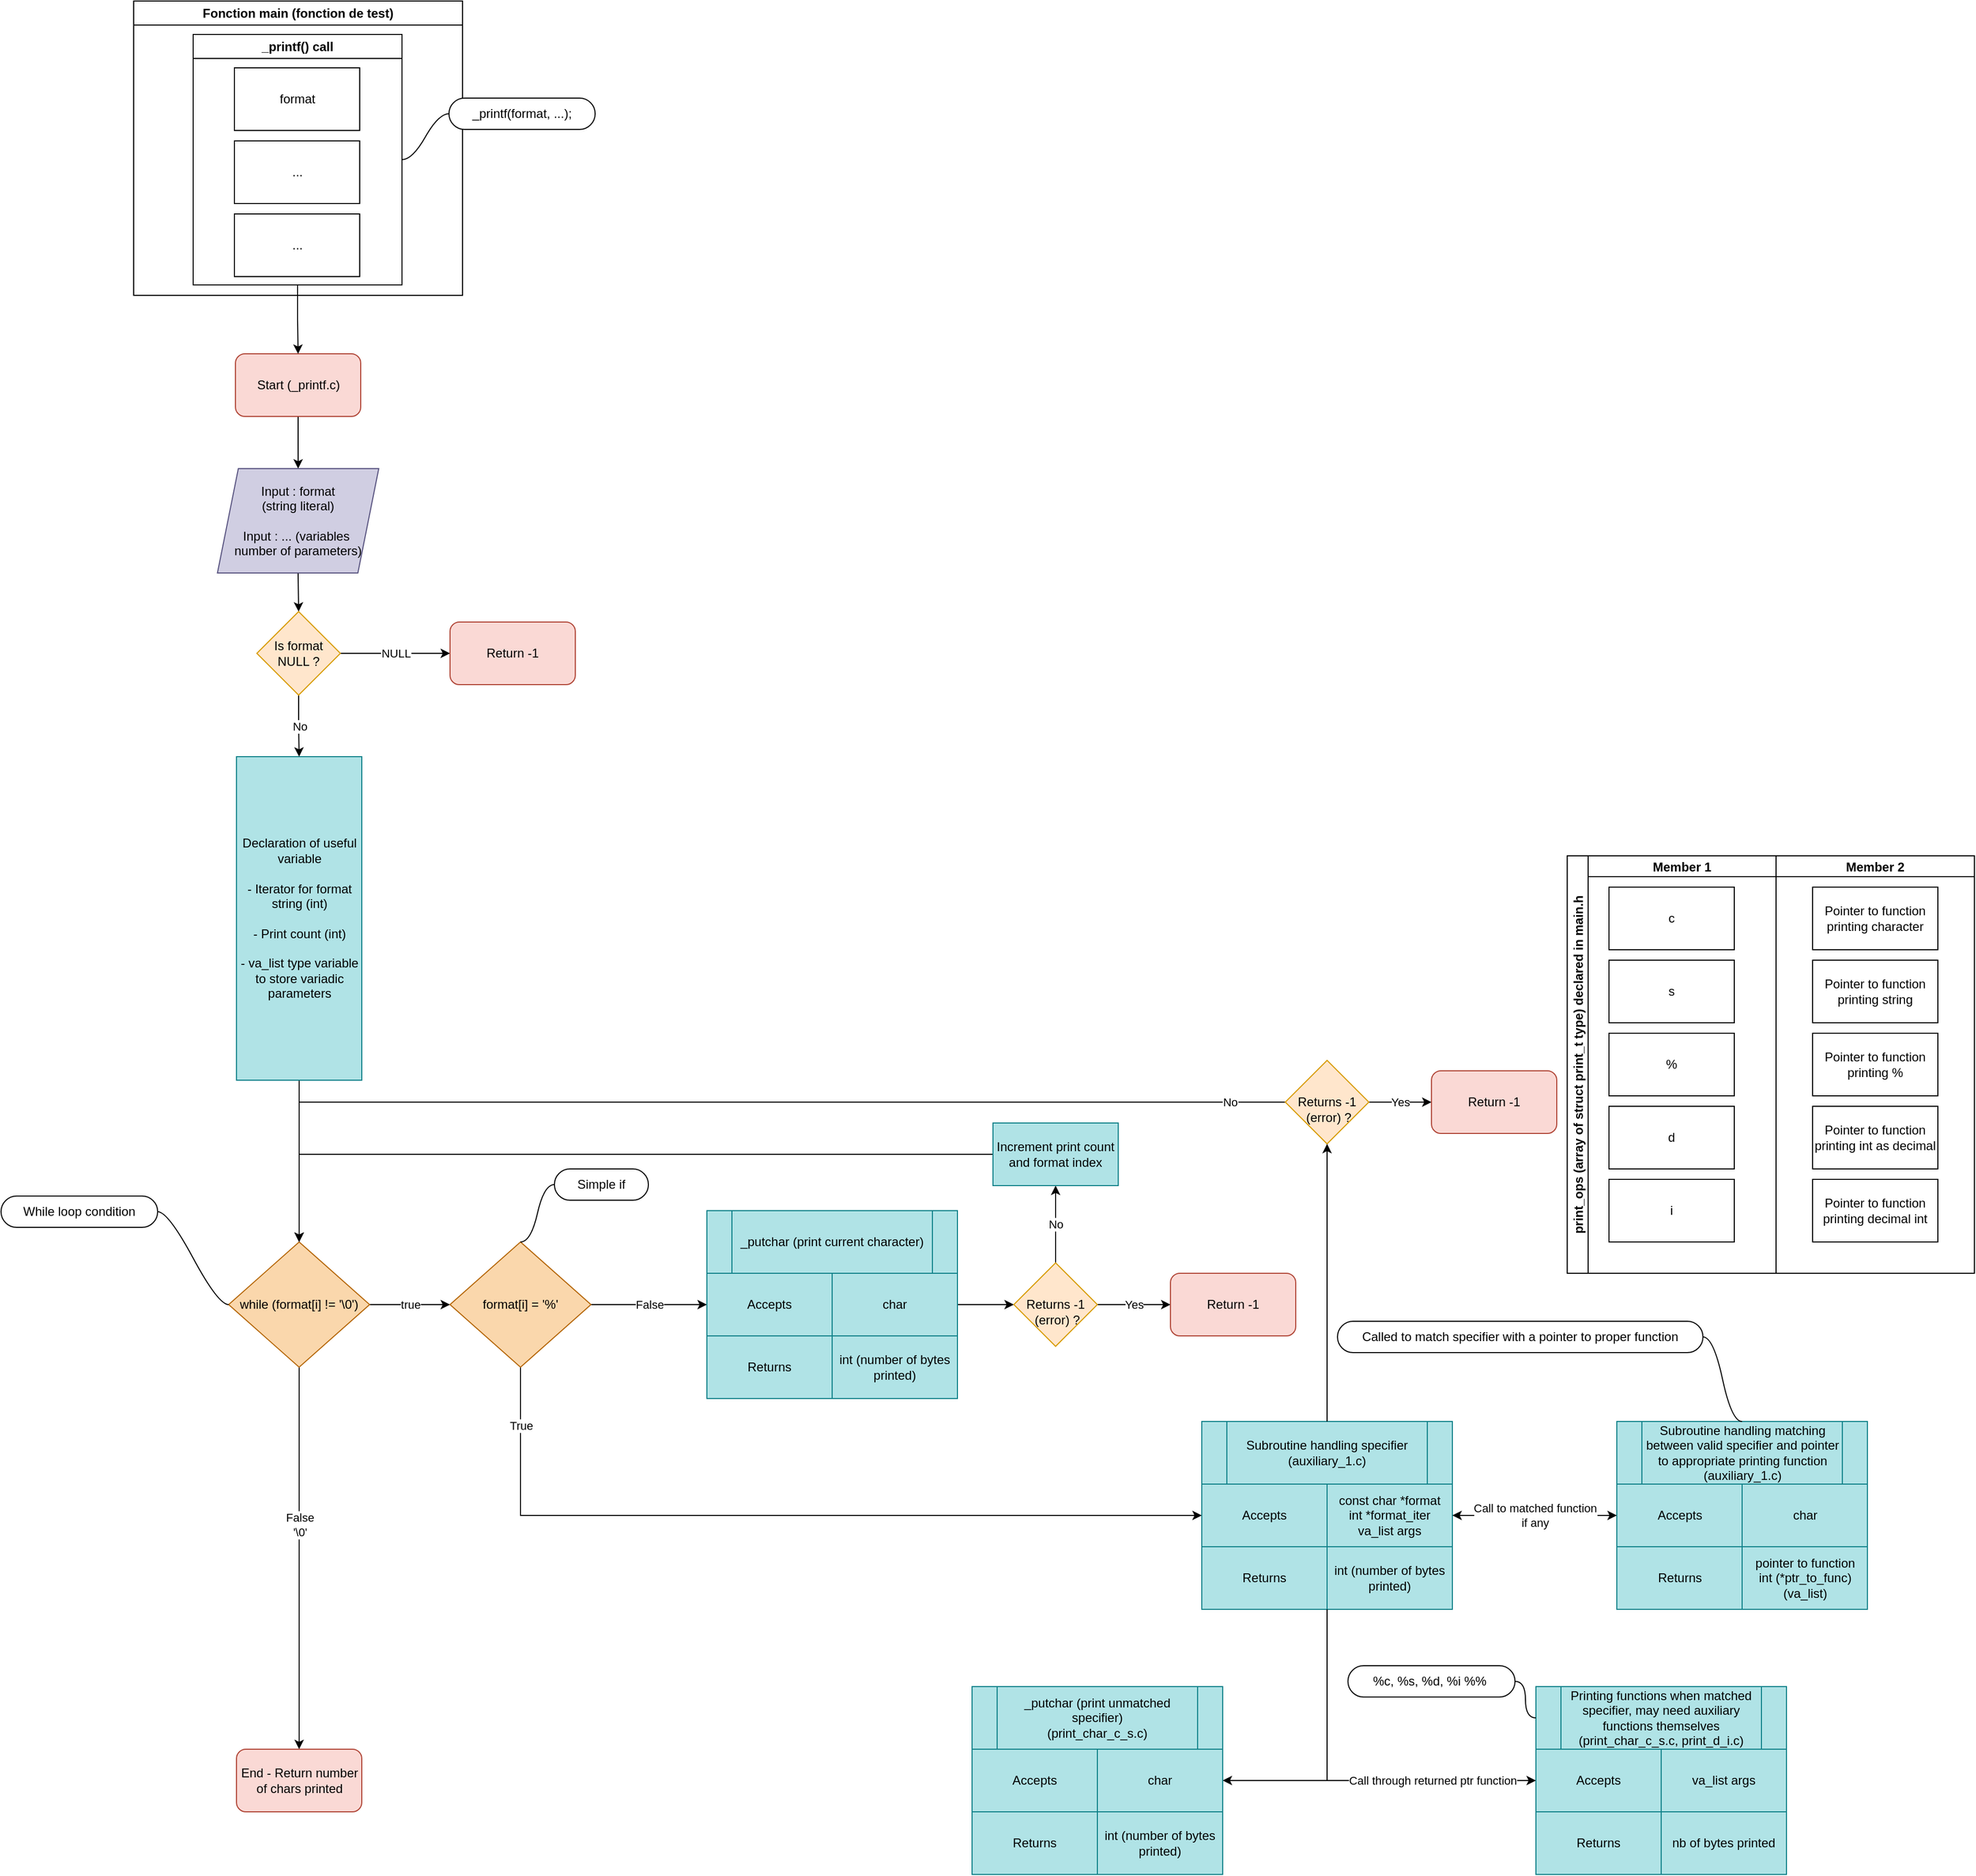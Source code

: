 <mxfile version="24.9.3">
  <diagram name="Page-1" id="3LQ17Y6qCiaIstHrsmV3">
    <mxGraphModel dx="1426" dy="747" grid="1" gridSize="10" guides="1" tooltips="1" connect="1" arrows="1" fold="1" page="1" pageScale="1" pageWidth="850" pageHeight="1100" math="0" shadow="0">
      <root>
        <mxCell id="0" />
        <mxCell id="1" parent="0" />
        <mxCell id="zAkQaawaS0X6CiIGOAC7-1" value="Fonction main (fonction de test)" style="swimlane;whiteSpace=wrap;html=1;" vertex="1" parent="1">
          <mxGeometry x="167" y="40" width="315" height="282" as="geometry" />
        </mxCell>
        <mxCell id="zAkQaawaS0X6CiIGOAC7-2" value="_printf() call" style="swimlane;whiteSpace=wrap;html=1;" vertex="1" parent="zAkQaawaS0X6CiIGOAC7-1">
          <mxGeometry x="57" y="32" width="200" height="240" as="geometry" />
        </mxCell>
        <mxCell id="zAkQaawaS0X6CiIGOAC7-3" value="format" style="rounded=0;whiteSpace=wrap;html=1;" vertex="1" parent="zAkQaawaS0X6CiIGOAC7-2">
          <mxGeometry x="39.5" y="32" width="120" height="60" as="geometry" />
        </mxCell>
        <mxCell id="zAkQaawaS0X6CiIGOAC7-4" value="..." style="rounded=0;whiteSpace=wrap;html=1;" vertex="1" parent="zAkQaawaS0X6CiIGOAC7-2">
          <mxGeometry x="39.5" y="102" width="120" height="60" as="geometry" />
        </mxCell>
        <mxCell id="zAkQaawaS0X6CiIGOAC7-5" value="..." style="rounded=0;whiteSpace=wrap;html=1;" vertex="1" parent="zAkQaawaS0X6CiIGOAC7-2">
          <mxGeometry x="39.5" y="172" width="120" height="60" as="geometry" />
        </mxCell>
        <mxCell id="zAkQaawaS0X6CiIGOAC7-6" style="edgeStyle=orthogonalEdgeStyle;rounded=0;orthogonalLoop=1;jettySize=auto;html=1;exitX=0.5;exitY=1;exitDx=0;exitDy=0;" edge="1" parent="1" source="zAkQaawaS0X6CiIGOAC7-7" target="zAkQaawaS0X6CiIGOAC7-9">
          <mxGeometry relative="1" as="geometry">
            <mxPoint x="325" y="684" as="targetPoint" />
          </mxGeometry>
        </mxCell>
        <mxCell id="zAkQaawaS0X6CiIGOAC7-7" value="Start (_printf.c)" style="rounded=1;whiteSpace=wrap;html=1;fillColor=#fad9d5;strokeColor=#ae4132;" vertex="1" parent="1">
          <mxGeometry x="264.5" y="378" width="120" height="60" as="geometry" />
        </mxCell>
        <mxCell id="zAkQaawaS0X6CiIGOAC7-8" style="edgeStyle=orthogonalEdgeStyle;rounded=0;orthogonalLoop=1;jettySize=auto;html=1;exitX=0.5;exitY=1;exitDx=0;exitDy=0;entryX=0.5;entryY=0;entryDx=0;entryDy=0;" edge="1" parent="1" source="zAkQaawaS0X6CiIGOAC7-9" target="zAkQaawaS0X6CiIGOAC7-75">
          <mxGeometry relative="1" as="geometry" />
        </mxCell>
        <mxCell id="zAkQaawaS0X6CiIGOAC7-9" value="Input : format &lt;br&gt;(string literal)&lt;br&gt;&lt;br&gt;Input : ... (variables&amp;nbsp;&lt;div&gt;number of parameters)&lt;/div&gt;" style="shape=parallelogram;perimeter=parallelogramPerimeter;whiteSpace=wrap;html=1;fixedSize=1;fillColor=#d0cee2;strokeColor=#56517e;" vertex="1" parent="1">
          <mxGeometry x="247.25" y="488" width="154.5" height="100" as="geometry" />
        </mxCell>
        <mxCell id="zAkQaawaS0X6CiIGOAC7-10" style="edgeStyle=orthogonalEdgeStyle;rounded=0;orthogonalLoop=1;jettySize=auto;html=1;exitX=0.5;exitY=1;exitDx=0;exitDy=0;entryX=0.5;entryY=0;entryDx=0;entryDy=0;" edge="1" parent="1" source="zAkQaawaS0X6CiIGOAC7-2" target="zAkQaawaS0X6CiIGOAC7-7">
          <mxGeometry relative="1" as="geometry" />
        </mxCell>
        <mxCell id="zAkQaawaS0X6CiIGOAC7-11" value="False&lt;br&gt;&#39;\0&#39;" style="edgeStyle=orthogonalEdgeStyle;rounded=0;orthogonalLoop=1;jettySize=auto;html=1;exitX=0.5;exitY=1;exitDx=0;exitDy=0;entryX=0.5;entryY=0;entryDx=0;entryDy=0;" edge="1" parent="1" source="zAkQaawaS0X6CiIGOAC7-13" target="zAkQaawaS0X6CiIGOAC7-35">
          <mxGeometry x="-0.175" relative="1" as="geometry">
            <mxPoint x="325.0" y="1925" as="targetPoint" />
            <mxPoint as="offset" />
          </mxGeometry>
        </mxCell>
        <mxCell id="zAkQaawaS0X6CiIGOAC7-12" value="true" style="edgeStyle=orthogonalEdgeStyle;rounded=0;orthogonalLoop=1;jettySize=auto;html=1;exitX=1;exitY=0.5;exitDx=0;exitDy=0;" edge="1" parent="1" source="zAkQaawaS0X6CiIGOAC7-13" target="zAkQaawaS0X6CiIGOAC7-20">
          <mxGeometry relative="1" as="geometry">
            <mxPoint x="610" y="1245" as="targetPoint" />
          </mxGeometry>
        </mxCell>
        <mxCell id="zAkQaawaS0X6CiIGOAC7-13" value="while (format[i] != &#39;\0&#39;)" style="rhombus;whiteSpace=wrap;html=1;fillColor=#fad7ac;strokeColor=#b46504;" vertex="1" parent="1">
          <mxGeometry x="258" y="1229" width="135" height="120" as="geometry" />
        </mxCell>
        <mxCell id="zAkQaawaS0X6CiIGOAC7-14" value="While loop condition" style="whiteSpace=wrap;html=1;rounded=1;arcSize=50;align=center;verticalAlign=middle;strokeWidth=1;autosize=1;spacing=4;treeFolding=1;treeMoving=1;newEdgeStyle={&quot;edgeStyle&quot;:&quot;entityRelationEdgeStyle&quot;,&quot;startArrow&quot;:&quot;none&quot;,&quot;endArrow&quot;:&quot;none&quot;,&quot;segment&quot;:10,&quot;curved&quot;:1,&quot;sourcePerimeterSpacing&quot;:0,&quot;targetPerimeterSpacing&quot;:0};" vertex="1" parent="1">
          <mxGeometry x="40" y="1185" width="150" height="30" as="geometry" />
        </mxCell>
        <mxCell id="zAkQaawaS0X6CiIGOAC7-15" value="" style="edgeStyle=entityRelationEdgeStyle;startArrow=none;endArrow=none;segment=10;curved=1;sourcePerimeterSpacing=0;targetPerimeterSpacing=0;rounded=0;entryX=1;entryY=0.5;entryDx=0;entryDy=0;exitX=0;exitY=0.5;exitDx=0;exitDy=0;" edge="1" parent="1" source="zAkQaawaS0X6CiIGOAC7-13" target="zAkQaawaS0X6CiIGOAC7-14">
          <mxGeometry relative="1" as="geometry">
            <mxPoint x="70" y="767" as="sourcePoint" />
          </mxGeometry>
        </mxCell>
        <mxCell id="zAkQaawaS0X6CiIGOAC7-16" style="edgeStyle=orthogonalEdgeStyle;rounded=0;orthogonalLoop=1;jettySize=auto;html=1;exitX=0.5;exitY=1;exitDx=0;exitDy=0;entryX=0.5;entryY=0;entryDx=0;entryDy=0;" edge="1" parent="1" source="zAkQaawaS0X6CiIGOAC7-17" target="zAkQaawaS0X6CiIGOAC7-13">
          <mxGeometry relative="1" as="geometry" />
        </mxCell>
        <mxCell id="zAkQaawaS0X6CiIGOAC7-17" value="Declaration of useful variable&lt;div&gt;&lt;br&gt;&lt;/div&gt;&lt;div&gt;&lt;span style=&quot;background-color: initial;&quot;&gt;- Iterator for format string (int)&lt;br&gt;&lt;br&gt;&lt;/span&gt;&lt;/div&gt;&lt;div&gt;- Print count (int)&lt;br&gt;&lt;br&gt;&lt;/div&gt;&lt;div&gt;- va_list type variable to store variadic parameters&lt;/div&gt;" style="rounded=0;whiteSpace=wrap;html=1;fillColor=#b0e3e6;strokeColor=#0e8088;" vertex="1" parent="1">
          <mxGeometry x="265.5" y="764" width="120" height="310" as="geometry" />
        </mxCell>
        <mxCell id="zAkQaawaS0X6CiIGOAC7-18" value="False" style="edgeStyle=orthogonalEdgeStyle;rounded=0;orthogonalLoop=1;jettySize=auto;html=1;exitX=1;exitY=0.5;exitDx=0;exitDy=0;entryX=0;entryY=0.5;entryDx=0;entryDy=0;" edge="1" parent="1" source="zAkQaawaS0X6CiIGOAC7-20" target="zAkQaawaS0X6CiIGOAC7-59">
          <mxGeometry relative="1" as="geometry">
            <mxPoint x="870.0" y="1245" as="targetPoint" />
          </mxGeometry>
        </mxCell>
        <mxCell id="zAkQaawaS0X6CiIGOAC7-19" value="True" style="edgeStyle=orthogonalEdgeStyle;rounded=0;orthogonalLoop=1;jettySize=auto;html=1;exitX=0.5;exitY=1;exitDx=0;exitDy=0;entryX=0;entryY=0.5;entryDx=0;entryDy=0;" edge="1" parent="1" source="zAkQaawaS0X6CiIGOAC7-20" target="zAkQaawaS0X6CiIGOAC7-38">
          <mxGeometry x="-0.859" relative="1" as="geometry">
            <mxPoint as="offset" />
          </mxGeometry>
        </mxCell>
        <mxCell id="zAkQaawaS0X6CiIGOAC7-20" value="format[i] = &#39;%&#39;" style="rhombus;whiteSpace=wrap;html=1;fillColor=#fad7ac;strokeColor=#b46504;" vertex="1" parent="1">
          <mxGeometry x="470" y="1229" width="135" height="120" as="geometry" />
        </mxCell>
        <mxCell id="zAkQaawaS0X6CiIGOAC7-21" style="edgeStyle=orthogonalEdgeStyle;rounded=0;orthogonalLoop=1;jettySize=auto;html=1;exitX=1;exitY=0.5;exitDx=0;exitDy=0;entryX=0;entryY=0.5;entryDx=0;entryDy=0;" edge="1" parent="1" source="zAkQaawaS0X6CiIGOAC7-60" target="zAkQaawaS0X6CiIGOAC7-84">
          <mxGeometry relative="1" as="geometry">
            <mxPoint x="990" y="1245" as="sourcePoint" />
            <mxPoint x="1115" y="1245.0" as="targetPoint" />
          </mxGeometry>
        </mxCell>
        <mxCell id="zAkQaawaS0X6CiIGOAC7-22" value="print_ops (array of struct print_t type) declared in main.h" style="swimlane;childLayout=stackLayout;resizeParent=1;resizeParentMax=0;startSize=20;horizontal=0;horizontalStack=1;" vertex="1" parent="1">
          <mxGeometry x="1540" y="859" width="390" height="400" as="geometry" />
        </mxCell>
        <mxCell id="zAkQaawaS0X6CiIGOAC7-23" value="Member 1" style="swimlane;startSize=20;" vertex="1" parent="zAkQaawaS0X6CiIGOAC7-22">
          <mxGeometry x="20" width="180" height="400" as="geometry" />
        </mxCell>
        <mxCell id="zAkQaawaS0X6CiIGOAC7-24" value="c" style="rounded=0;whiteSpace=wrap;html=1;" vertex="1" parent="zAkQaawaS0X6CiIGOAC7-23">
          <mxGeometry x="20" y="30" width="120" height="60" as="geometry" />
        </mxCell>
        <mxCell id="zAkQaawaS0X6CiIGOAC7-25" value="s" style="rounded=0;whiteSpace=wrap;html=1;" vertex="1" parent="zAkQaawaS0X6CiIGOAC7-23">
          <mxGeometry x="20" y="100" width="120" height="60" as="geometry" />
        </mxCell>
        <mxCell id="zAkQaawaS0X6CiIGOAC7-26" value="%" style="rounded=0;whiteSpace=wrap;html=1;" vertex="1" parent="zAkQaawaS0X6CiIGOAC7-23">
          <mxGeometry x="20" y="170" width="120" height="60" as="geometry" />
        </mxCell>
        <mxCell id="zAkQaawaS0X6CiIGOAC7-27" value="d" style="rounded=0;whiteSpace=wrap;html=1;" vertex="1" parent="zAkQaawaS0X6CiIGOAC7-23">
          <mxGeometry x="20" y="240" width="120" height="60" as="geometry" />
        </mxCell>
        <mxCell id="zAkQaawaS0X6CiIGOAC7-28" value="i" style="rounded=0;whiteSpace=wrap;html=1;" vertex="1" parent="zAkQaawaS0X6CiIGOAC7-23">
          <mxGeometry x="20" y="310" width="120" height="60" as="geometry" />
        </mxCell>
        <mxCell id="zAkQaawaS0X6CiIGOAC7-29" value="Member 2" style="swimlane;startSize=20;" vertex="1" parent="zAkQaawaS0X6CiIGOAC7-22">
          <mxGeometry x="200" width="190" height="400" as="geometry" />
        </mxCell>
        <mxCell id="zAkQaawaS0X6CiIGOAC7-30" value="Pointer to function printing string" style="rounded=0;whiteSpace=wrap;html=1;" vertex="1" parent="zAkQaawaS0X6CiIGOAC7-29">
          <mxGeometry x="35" y="100" width="120" height="60" as="geometry" />
        </mxCell>
        <mxCell id="zAkQaawaS0X6CiIGOAC7-31" value="Pointer to function printing %" style="rounded=0;whiteSpace=wrap;html=1;" vertex="1" parent="zAkQaawaS0X6CiIGOAC7-29">
          <mxGeometry x="35" y="170" width="120" height="60" as="geometry" />
        </mxCell>
        <mxCell id="zAkQaawaS0X6CiIGOAC7-32" value="Pointer to function printing character" style="rounded=0;whiteSpace=wrap;html=1;" vertex="1" parent="zAkQaawaS0X6CiIGOAC7-29">
          <mxGeometry x="35" y="30" width="120" height="60" as="geometry" />
        </mxCell>
        <mxCell id="zAkQaawaS0X6CiIGOAC7-33" value="Pointer to function printing int as decimal" style="rounded=0;whiteSpace=wrap;html=1;" vertex="1" parent="zAkQaawaS0X6CiIGOAC7-29">
          <mxGeometry x="35" y="240" width="120" height="60" as="geometry" />
        </mxCell>
        <mxCell id="zAkQaawaS0X6CiIGOAC7-34" value="Pointer to function printing decimal int" style="rounded=0;whiteSpace=wrap;html=1;" vertex="1" parent="zAkQaawaS0X6CiIGOAC7-29">
          <mxGeometry x="35" y="310" width="120" height="60" as="geometry" />
        </mxCell>
        <mxCell id="zAkQaawaS0X6CiIGOAC7-35" value="End - Return number of chars printed" style="rounded=1;whiteSpace=wrap;html=1;fillColor=#fad9d5;strokeColor=#ae4132;" vertex="1" parent="1">
          <mxGeometry x="265.5" y="1715" width="120" height="60" as="geometry" />
        </mxCell>
        <mxCell id="zAkQaawaS0X6CiIGOAC7-36" value="" style="group" connectable="0" vertex="1" parent="1">
          <mxGeometry x="1190" y="1401" width="240" height="180" as="geometry" />
        </mxCell>
        <mxCell id="zAkQaawaS0X6CiIGOAC7-37" value="Subroutine handling specifier&lt;div&gt;(auxiliary_1.c)&lt;/div&gt;" style="shape=process;whiteSpace=wrap;html=1;backgroundOutline=1;fillColor=#b0e3e6;strokeColor=#0e8088;" vertex="1" parent="zAkQaawaS0X6CiIGOAC7-36">
          <mxGeometry width="240" height="60" as="geometry" />
        </mxCell>
        <mxCell id="zAkQaawaS0X6CiIGOAC7-38" value="Accepts" style="rounded=0;whiteSpace=wrap;html=1;fillColor=#b0e3e6;strokeColor=#0e8088;" vertex="1" parent="zAkQaawaS0X6CiIGOAC7-36">
          <mxGeometry y="60" width="120" height="60" as="geometry" />
        </mxCell>
        <mxCell id="zAkQaawaS0X6CiIGOAC7-39" value="const char *format&lt;div&gt;int *format_iter&lt;/div&gt;&lt;div&gt;va_list args&lt;/div&gt;" style="rounded=0;whiteSpace=wrap;html=1;fillColor=#b0e3e6;strokeColor=#0e8088;" vertex="1" parent="zAkQaawaS0X6CiIGOAC7-36">
          <mxGeometry x="120" y="60" width="120" height="60" as="geometry" />
        </mxCell>
        <mxCell id="zAkQaawaS0X6CiIGOAC7-40" value="Returns" style="rounded=0;whiteSpace=wrap;html=1;fillColor=#b0e3e6;strokeColor=#0e8088;" vertex="1" parent="zAkQaawaS0X6CiIGOAC7-36">
          <mxGeometry y="120" width="120" height="60" as="geometry" />
        </mxCell>
        <mxCell id="zAkQaawaS0X6CiIGOAC7-41" value="int (number of bytes printed)" style="rounded=0;whiteSpace=wrap;html=1;fillColor=#b0e3e6;strokeColor=#0e8088;" vertex="1" parent="zAkQaawaS0X6CiIGOAC7-36">
          <mxGeometry x="120" y="120" width="120" height="60" as="geometry" />
        </mxCell>
        <mxCell id="zAkQaawaS0X6CiIGOAC7-42" value="" style="group" connectable="0" vertex="1" parent="1">
          <mxGeometry x="1587.5" y="1401" width="240" height="180" as="geometry" />
        </mxCell>
        <mxCell id="zAkQaawaS0X6CiIGOAC7-43" value="Subroutine handling matching between valid specifier and pointer to appropriate printing function&lt;div&gt;(auxiliary_1.c)&lt;/div&gt;" style="shape=process;whiteSpace=wrap;html=1;backgroundOutline=1;fillColor=#b0e3e6;strokeColor=#0e8088;" vertex="1" parent="zAkQaawaS0X6CiIGOAC7-42">
          <mxGeometry width="240" height="60" as="geometry" />
        </mxCell>
        <mxCell id="zAkQaawaS0X6CiIGOAC7-44" value="Accepts" style="rounded=0;whiteSpace=wrap;html=1;fillColor=#b0e3e6;strokeColor=#0e8088;" vertex="1" parent="zAkQaawaS0X6CiIGOAC7-42">
          <mxGeometry y="60" width="120" height="60" as="geometry" />
        </mxCell>
        <mxCell id="zAkQaawaS0X6CiIGOAC7-45" value="char" style="rounded=0;whiteSpace=wrap;html=1;fillColor=#b0e3e6;strokeColor=#0e8088;" vertex="1" parent="zAkQaawaS0X6CiIGOAC7-42">
          <mxGeometry x="120" y="60" width="120" height="60" as="geometry" />
        </mxCell>
        <mxCell id="zAkQaawaS0X6CiIGOAC7-46" value="Returns" style="rounded=0;whiteSpace=wrap;html=1;fillColor=#b0e3e6;strokeColor=#0e8088;" vertex="1" parent="zAkQaawaS0X6CiIGOAC7-42">
          <mxGeometry y="120" width="120" height="60" as="geometry" />
        </mxCell>
        <mxCell id="zAkQaawaS0X6CiIGOAC7-47" value="pointer to function&lt;div&gt;int (*ptr_to_func)(va_list)&lt;/div&gt;" style="rounded=0;whiteSpace=wrap;html=1;fillColor=#b0e3e6;strokeColor=#0e8088;" vertex="1" parent="zAkQaawaS0X6CiIGOAC7-42">
          <mxGeometry x="120" y="120" width="120" height="60" as="geometry" />
        </mxCell>
        <mxCell id="zAkQaawaS0X6CiIGOAC7-48" value="Call to matched function&lt;div&gt;if any&lt;/div&gt;" style="edgeStyle=orthogonalEdgeStyle;rounded=0;orthogonalLoop=1;jettySize=auto;html=1;exitX=1;exitY=0.5;exitDx=0;exitDy=0;entryX=0;entryY=0.5;entryDx=0;entryDy=0;startArrow=classic;startFill=1;" edge="1" parent="1" source="zAkQaawaS0X6CiIGOAC7-39" target="zAkQaawaS0X6CiIGOAC7-44">
          <mxGeometry relative="1" as="geometry" />
        </mxCell>
        <mxCell id="zAkQaawaS0X6CiIGOAC7-49" value="" style="group" connectable="0" vertex="1" parent="1">
          <mxGeometry x="1510" y="1655" width="240" height="180" as="geometry" />
        </mxCell>
        <mxCell id="zAkQaawaS0X6CiIGOAC7-50" value="Printing functions when matched specifier, may need auxiliary functions themselves&lt;br&gt;(print_char_c_s.c, print_d_i.c)" style="shape=process;whiteSpace=wrap;html=1;backgroundOutline=1;fillColor=#b0e3e6;strokeColor=#0e8088;" vertex="1" parent="zAkQaawaS0X6CiIGOAC7-49">
          <mxGeometry width="240" height="60" as="geometry" />
        </mxCell>
        <mxCell id="zAkQaawaS0X6CiIGOAC7-51" value="Accepts" style="rounded=0;whiteSpace=wrap;html=1;fillColor=#b0e3e6;strokeColor=#0e8088;" vertex="1" parent="zAkQaawaS0X6CiIGOAC7-49">
          <mxGeometry y="60" width="120" height="60" as="geometry" />
        </mxCell>
        <mxCell id="zAkQaawaS0X6CiIGOAC7-52" value="va_list args" style="rounded=0;whiteSpace=wrap;html=1;fillColor=#b0e3e6;strokeColor=#0e8088;" vertex="1" parent="zAkQaawaS0X6CiIGOAC7-49">
          <mxGeometry x="120" y="60" width="120" height="60" as="geometry" />
        </mxCell>
        <mxCell id="zAkQaawaS0X6CiIGOAC7-53" value="Returns" style="rounded=0;whiteSpace=wrap;html=1;fillColor=#b0e3e6;strokeColor=#0e8088;" vertex="1" parent="zAkQaawaS0X6CiIGOAC7-49">
          <mxGeometry y="120" width="120" height="60" as="geometry" />
        </mxCell>
        <mxCell id="zAkQaawaS0X6CiIGOAC7-54" value="nb of bytes printed" style="rounded=0;whiteSpace=wrap;html=1;fillColor=#b0e3e6;strokeColor=#0e8088;" vertex="1" parent="zAkQaawaS0X6CiIGOAC7-49">
          <mxGeometry x="120" y="120" width="120" height="60" as="geometry" />
        </mxCell>
        <mxCell id="zAkQaawaS0X6CiIGOAC7-55" value="Call through returned ptr function" style="edgeStyle=orthogonalEdgeStyle;rounded=0;orthogonalLoop=1;jettySize=auto;html=1;exitX=0;exitY=1;exitDx=0;exitDy=0;entryX=0;entryY=0.5;entryDx=0;entryDy=0;" edge="1" parent="1" source="zAkQaawaS0X6CiIGOAC7-41" target="zAkQaawaS0X6CiIGOAC7-51">
          <mxGeometry x="0.455" relative="1" as="geometry">
            <mxPoint as="offset" />
          </mxGeometry>
        </mxCell>
        <mxCell id="zAkQaawaS0X6CiIGOAC7-56" style="edgeStyle=orthogonalEdgeStyle;rounded=0;orthogonalLoop=1;jettySize=auto;html=1;exitX=1;exitY=1;exitDx=0;exitDy=0;entryX=1;entryY=0.5;entryDx=0;entryDy=0;" edge="1" parent="1" source="zAkQaawaS0X6CiIGOAC7-40" target="zAkQaawaS0X6CiIGOAC7-66">
          <mxGeometry relative="1" as="geometry">
            <mxPoint x="1220" y="1745" as="targetPoint" />
          </mxGeometry>
        </mxCell>
        <mxCell id="zAkQaawaS0X6CiIGOAC7-57" value="" style="group" connectable="0" vertex="1" parent="1">
          <mxGeometry x="716" y="1199" width="240" height="180" as="geometry" />
        </mxCell>
        <mxCell id="zAkQaawaS0X6CiIGOAC7-58" value="_putchar (print current character)" style="shape=process;whiteSpace=wrap;html=1;backgroundOutline=1;fillColor=#b0e3e6;strokeColor=#0e8088;" vertex="1" parent="zAkQaawaS0X6CiIGOAC7-57">
          <mxGeometry width="240" height="60" as="geometry" />
        </mxCell>
        <mxCell id="zAkQaawaS0X6CiIGOAC7-59" value="Accepts" style="rounded=0;whiteSpace=wrap;html=1;fillColor=#b0e3e6;strokeColor=#0e8088;" vertex="1" parent="zAkQaawaS0X6CiIGOAC7-57">
          <mxGeometry y="60" width="120" height="60" as="geometry" />
        </mxCell>
        <mxCell id="zAkQaawaS0X6CiIGOAC7-60" value="char" style="rounded=0;whiteSpace=wrap;html=1;fillColor=#b0e3e6;strokeColor=#0e8088;" vertex="1" parent="zAkQaawaS0X6CiIGOAC7-57">
          <mxGeometry x="120" y="60" width="120" height="60" as="geometry" />
        </mxCell>
        <mxCell id="zAkQaawaS0X6CiIGOAC7-61" value="Returns" style="rounded=0;whiteSpace=wrap;html=1;fillColor=#b0e3e6;strokeColor=#0e8088;" vertex="1" parent="zAkQaawaS0X6CiIGOAC7-57">
          <mxGeometry y="120" width="120" height="60" as="geometry" />
        </mxCell>
        <mxCell id="zAkQaawaS0X6CiIGOAC7-62" value="int (number of bytes printed)" style="rounded=0;whiteSpace=wrap;html=1;fillColor=#b0e3e6;strokeColor=#0e8088;" vertex="1" parent="zAkQaawaS0X6CiIGOAC7-57">
          <mxGeometry x="120" y="120" width="120" height="60" as="geometry" />
        </mxCell>
        <mxCell id="zAkQaawaS0X6CiIGOAC7-63" value="" style="group" connectable="0" vertex="1" parent="1">
          <mxGeometry x="970" y="1655" width="240" height="180" as="geometry" />
        </mxCell>
        <mxCell id="zAkQaawaS0X6CiIGOAC7-64" value="_putchar (print unmatched specifier)&lt;div&gt;(print_char_c_s.c)&lt;/div&gt;" style="shape=process;whiteSpace=wrap;html=1;backgroundOutline=1;fillColor=#b0e3e6;strokeColor=#0e8088;" vertex="1" parent="zAkQaawaS0X6CiIGOAC7-63">
          <mxGeometry width="240" height="60" as="geometry" />
        </mxCell>
        <mxCell id="zAkQaawaS0X6CiIGOAC7-65" value="Accepts" style="rounded=0;whiteSpace=wrap;html=1;fillColor=#b0e3e6;strokeColor=#0e8088;" vertex="1" parent="zAkQaawaS0X6CiIGOAC7-63">
          <mxGeometry y="60" width="120" height="60" as="geometry" />
        </mxCell>
        <mxCell id="zAkQaawaS0X6CiIGOAC7-66" value="char" style="rounded=0;whiteSpace=wrap;html=1;fillColor=#b0e3e6;strokeColor=#0e8088;" vertex="1" parent="zAkQaawaS0X6CiIGOAC7-63">
          <mxGeometry x="120" y="60" width="120" height="60" as="geometry" />
        </mxCell>
        <mxCell id="zAkQaawaS0X6CiIGOAC7-67" value="Returns" style="rounded=0;whiteSpace=wrap;html=1;fillColor=#b0e3e6;strokeColor=#0e8088;" vertex="1" parent="zAkQaawaS0X6CiIGOAC7-63">
          <mxGeometry y="120" width="120" height="60" as="geometry" />
        </mxCell>
        <mxCell id="zAkQaawaS0X6CiIGOAC7-68" value="int (number of bytes printed)" style="rounded=0;whiteSpace=wrap;html=1;fillColor=#b0e3e6;strokeColor=#0e8088;" vertex="1" parent="zAkQaawaS0X6CiIGOAC7-63">
          <mxGeometry x="120" y="120" width="120" height="60" as="geometry" />
        </mxCell>
        <mxCell id="zAkQaawaS0X6CiIGOAC7-69" value="Called to match specifier with a pointer to proper function" style="whiteSpace=wrap;html=1;rounded=1;arcSize=50;align=center;verticalAlign=middle;strokeWidth=1;autosize=1;spacing=4;treeFolding=1;treeMoving=1;newEdgeStyle={&quot;edgeStyle&quot;:&quot;entityRelationEdgeStyle&quot;,&quot;startArrow&quot;:&quot;none&quot;,&quot;endArrow&quot;:&quot;none&quot;,&quot;segment&quot;:10,&quot;curved&quot;:1,&quot;sourcePerimeterSpacing&quot;:0,&quot;targetPerimeterSpacing&quot;:0};" vertex="1" parent="1">
          <mxGeometry x="1320" y="1305" width="350" height="30" as="geometry" />
        </mxCell>
        <mxCell id="zAkQaawaS0X6CiIGOAC7-70" value="" style="edgeStyle=entityRelationEdgeStyle;startArrow=none;endArrow=none;segment=10;curved=1;sourcePerimeterSpacing=0;targetPerimeterSpacing=0;rounded=0;exitX=0.5;exitY=0;exitDx=0;exitDy=0;" edge="1" parent="1" source="zAkQaawaS0X6CiIGOAC7-43" target="zAkQaawaS0X6CiIGOAC7-69">
          <mxGeometry relative="1" as="geometry">
            <mxPoint x="1750" y="1297" as="sourcePoint" />
          </mxGeometry>
        </mxCell>
        <mxCell id="zAkQaawaS0X6CiIGOAC7-71" value="Simple if" style="whiteSpace=wrap;html=1;rounded=1;arcSize=50;align=center;verticalAlign=middle;strokeWidth=1;autosize=1;spacing=4;treeFolding=1;treeMoving=1;newEdgeStyle={&quot;edgeStyle&quot;:&quot;entityRelationEdgeStyle&quot;,&quot;startArrow&quot;:&quot;none&quot;,&quot;endArrow&quot;:&quot;none&quot;,&quot;segment&quot;:10,&quot;curved&quot;:1,&quot;sourcePerimeterSpacing&quot;:0,&quot;targetPerimeterSpacing&quot;:0};" vertex="1" parent="1">
          <mxGeometry x="570" y="1159" width="90" height="30" as="geometry" />
        </mxCell>
        <mxCell id="zAkQaawaS0X6CiIGOAC7-72" value="" style="edgeStyle=entityRelationEdgeStyle;startArrow=none;endArrow=none;segment=10;curved=1;sourcePerimeterSpacing=0;targetPerimeterSpacing=0;rounded=0;exitX=0.5;exitY=0;exitDx=0;exitDy=0;" edge="1" parent="1" source="zAkQaawaS0X6CiIGOAC7-20" target="zAkQaawaS0X6CiIGOAC7-71">
          <mxGeometry relative="1" as="geometry">
            <mxPoint x="620" y="1185" as="sourcePoint" />
          </mxGeometry>
        </mxCell>
        <mxCell id="zAkQaawaS0X6CiIGOAC7-73" value="No" style="edgeStyle=orthogonalEdgeStyle;rounded=0;orthogonalLoop=1;jettySize=auto;html=1;exitX=0.5;exitY=1;exitDx=0;exitDy=0;entryX=0.5;entryY=0;entryDx=0;entryDy=0;" edge="1" parent="1" source="zAkQaawaS0X6CiIGOAC7-75" target="zAkQaawaS0X6CiIGOAC7-17">
          <mxGeometry relative="1" as="geometry" />
        </mxCell>
        <mxCell id="zAkQaawaS0X6CiIGOAC7-74" value="NULL" style="edgeStyle=orthogonalEdgeStyle;rounded=0;orthogonalLoop=1;jettySize=auto;html=1;exitX=1;exitY=0.5;exitDx=0;exitDy=0;entryX=0;entryY=0.5;entryDx=0;entryDy=0;" edge="1" parent="1" source="zAkQaawaS0X6CiIGOAC7-75" target="zAkQaawaS0X6CiIGOAC7-76">
          <mxGeometry relative="1" as="geometry" />
        </mxCell>
        <mxCell id="zAkQaawaS0X6CiIGOAC7-75" value="Is format NULL ?" style="rhombus;whiteSpace=wrap;html=1;fillColor=#ffe6cc;strokeColor=#d79b00;" vertex="1" parent="1">
          <mxGeometry x="285" y="625" width="80" height="80" as="geometry" />
        </mxCell>
        <mxCell id="zAkQaawaS0X6CiIGOAC7-76" value="Return -1" style="rounded=1;whiteSpace=wrap;html=1;fillColor=#fad9d5;strokeColor=#ae4132;" vertex="1" parent="1">
          <mxGeometry x="470" y="635" width="120" height="60" as="geometry" />
        </mxCell>
        <mxCell id="zAkQaawaS0X6CiIGOAC7-77" value="No" style="edgeStyle=orthogonalEdgeStyle;rounded=0;orthogonalLoop=1;jettySize=auto;html=1;exitX=0;exitY=0.5;exitDx=0;exitDy=0;entryX=0.5;entryY=0;entryDx=0;entryDy=0;" edge="1" parent="1" source="zAkQaawaS0X6CiIGOAC7-79" target="zAkQaawaS0X6CiIGOAC7-13">
          <mxGeometry x="-0.901" relative="1" as="geometry">
            <mxPoint as="offset" />
          </mxGeometry>
        </mxCell>
        <mxCell id="zAkQaawaS0X6CiIGOAC7-78" value="Yes" style="edgeStyle=orthogonalEdgeStyle;rounded=0;orthogonalLoop=1;jettySize=auto;html=1;exitX=1;exitY=0.5;exitDx=0;exitDy=0;entryX=0;entryY=0.5;entryDx=0;entryDy=0;" edge="1" parent="1" source="zAkQaawaS0X6CiIGOAC7-79" target="zAkQaawaS0X6CiIGOAC7-81">
          <mxGeometry relative="1" as="geometry" />
        </mxCell>
        <mxCell id="zAkQaawaS0X6CiIGOAC7-79" value="&lt;br&gt;Returns&amp;nbsp;&lt;span style=&quot;background-color: initial;&quot;&gt;-1&lt;/span&gt;&lt;div&gt;&lt;div&gt;&amp;nbsp;(error) ?&lt;/div&gt;&lt;/div&gt;" style="rhombus;whiteSpace=wrap;html=1;fillColor=#ffe6cc;strokeColor=#d79b00;" vertex="1" parent="1">
          <mxGeometry x="1270" y="1055" width="80" height="80" as="geometry" />
        </mxCell>
        <mxCell id="zAkQaawaS0X6CiIGOAC7-80" style="edgeStyle=orthogonalEdgeStyle;rounded=0;orthogonalLoop=1;jettySize=auto;html=1;exitX=0.5;exitY=0;exitDx=0;exitDy=0;entryX=0.5;entryY=1;entryDx=0;entryDy=0;" edge="1" parent="1" source="zAkQaawaS0X6CiIGOAC7-37" target="zAkQaawaS0X6CiIGOAC7-79">
          <mxGeometry relative="1" as="geometry" />
        </mxCell>
        <mxCell id="zAkQaawaS0X6CiIGOAC7-81" value="Return -1" style="rounded=1;whiteSpace=wrap;html=1;fillColor=#fad9d5;strokeColor=#ae4132;" vertex="1" parent="1">
          <mxGeometry x="1410" y="1065" width="120" height="60" as="geometry" />
        </mxCell>
        <mxCell id="zAkQaawaS0X6CiIGOAC7-82" value="No" style="edgeStyle=orthogonalEdgeStyle;rounded=0;orthogonalLoop=1;jettySize=auto;html=1;exitX=0.5;exitY=0;exitDx=0;exitDy=0;entryX=0.5;entryY=1;entryDx=0;entryDy=0;" edge="1" parent="1" source="zAkQaawaS0X6CiIGOAC7-84" target="zAkQaawaS0X6CiIGOAC7-86">
          <mxGeometry relative="1" as="geometry" />
        </mxCell>
        <mxCell id="zAkQaawaS0X6CiIGOAC7-83" value="Yes" style="edgeStyle=orthogonalEdgeStyle;rounded=0;orthogonalLoop=1;jettySize=auto;html=1;exitX=1;exitY=0.5;exitDx=0;exitDy=0;entryX=0;entryY=0.5;entryDx=0;entryDy=0;" edge="1" parent="1" source="zAkQaawaS0X6CiIGOAC7-84" target="zAkQaawaS0X6CiIGOAC7-87">
          <mxGeometry relative="1" as="geometry" />
        </mxCell>
        <mxCell id="zAkQaawaS0X6CiIGOAC7-84" value="&lt;br&gt;Returns&amp;nbsp;&lt;span style=&quot;background-color: initial;&quot;&gt;-1&lt;/span&gt;&lt;div&gt;&lt;div&gt;&amp;nbsp;(error) ?&lt;/div&gt;&lt;/div&gt;" style="rhombus;whiteSpace=wrap;html=1;fillColor=#ffe6cc;strokeColor=#d79b00;" vertex="1" parent="1">
          <mxGeometry x="1010" y="1249" width="80" height="80" as="geometry" />
        </mxCell>
        <mxCell id="zAkQaawaS0X6CiIGOAC7-85" style="edgeStyle=orthogonalEdgeStyle;rounded=0;orthogonalLoop=1;jettySize=auto;html=1;exitX=0;exitY=0.5;exitDx=0;exitDy=0;entryX=0.5;entryY=0;entryDx=0;entryDy=0;" edge="1" parent="1" source="zAkQaawaS0X6CiIGOAC7-86" target="zAkQaawaS0X6CiIGOAC7-13">
          <mxGeometry relative="1" as="geometry" />
        </mxCell>
        <mxCell id="zAkQaawaS0X6CiIGOAC7-86" value="Increment print count and format index" style="rounded=0;whiteSpace=wrap;html=1;fillColor=#b0e3e6;strokeColor=#0e8088;" vertex="1" parent="1">
          <mxGeometry x="990" y="1115" width="120" height="60" as="geometry" />
        </mxCell>
        <mxCell id="zAkQaawaS0X6CiIGOAC7-87" value="Return -1" style="rounded=1;whiteSpace=wrap;html=1;fillColor=#fad9d5;strokeColor=#ae4132;" vertex="1" parent="1">
          <mxGeometry x="1160" y="1259" width="120" height="60" as="geometry" />
        </mxCell>
        <mxCell id="zAkQaawaS0X6CiIGOAC7-88" value="%c, %s, %d, %i %%&amp;nbsp;" style="whiteSpace=wrap;html=1;rounded=1;arcSize=50;align=center;verticalAlign=middle;strokeWidth=1;autosize=1;spacing=4;treeFolding=1;treeMoving=1;newEdgeStyle={&quot;edgeStyle&quot;:&quot;entityRelationEdgeStyle&quot;,&quot;startArrow&quot;:&quot;none&quot;,&quot;endArrow&quot;:&quot;none&quot;,&quot;segment&quot;:10,&quot;curved&quot;:1,&quot;sourcePerimeterSpacing&quot;:0,&quot;targetPerimeterSpacing&quot;:0};" vertex="1" parent="1">
          <mxGeometry x="1330" y="1635" width="160" height="30" as="geometry" />
        </mxCell>
        <mxCell id="zAkQaawaS0X6CiIGOAC7-89" value="" style="edgeStyle=entityRelationEdgeStyle;startArrow=none;endArrow=none;segment=10;curved=1;sourcePerimeterSpacing=0;targetPerimeterSpacing=0;rounded=0;exitX=0;exitY=0.5;exitDx=0;exitDy=0;" edge="1" parent="1" source="zAkQaawaS0X6CiIGOAC7-50" target="zAkQaawaS0X6CiIGOAC7-88">
          <mxGeometry relative="1" as="geometry">
            <mxPoint x="1470" y="1617" as="sourcePoint" />
          </mxGeometry>
        </mxCell>
        <mxCell id="zAkQaawaS0X6CiIGOAC7-90" value="_printf(format, ...);" style="whiteSpace=wrap;html=1;rounded=1;arcSize=50;align=center;verticalAlign=middle;strokeWidth=1;autosize=1;spacing=4;treeFolding=1;treeMoving=1;newEdgeStyle={&quot;edgeStyle&quot;:&quot;entityRelationEdgeStyle&quot;,&quot;startArrow&quot;:&quot;none&quot;,&quot;endArrow&quot;:&quot;none&quot;,&quot;segment&quot;:10,&quot;curved&quot;:1,&quot;sourcePerimeterSpacing&quot;:0,&quot;targetPerimeterSpacing&quot;:0};" vertex="1" parent="1">
          <mxGeometry x="469" y="133" width="140" height="30" as="geometry" />
        </mxCell>
        <mxCell id="zAkQaawaS0X6CiIGOAC7-91" value="" style="edgeStyle=entityRelationEdgeStyle;startArrow=none;endArrow=none;segment=10;curved=1;sourcePerimeterSpacing=0;targetPerimeterSpacing=0;rounded=0;exitX=1;exitY=0.5;exitDx=0;exitDy=0;" edge="1" parent="1" source="zAkQaawaS0X6CiIGOAC7-2" target="zAkQaawaS0X6CiIGOAC7-90">
          <mxGeometry relative="1" as="geometry">
            <mxPoint x="530" y="17" as="sourcePoint" />
          </mxGeometry>
        </mxCell>
      </root>
    </mxGraphModel>
  </diagram>
</mxfile>
